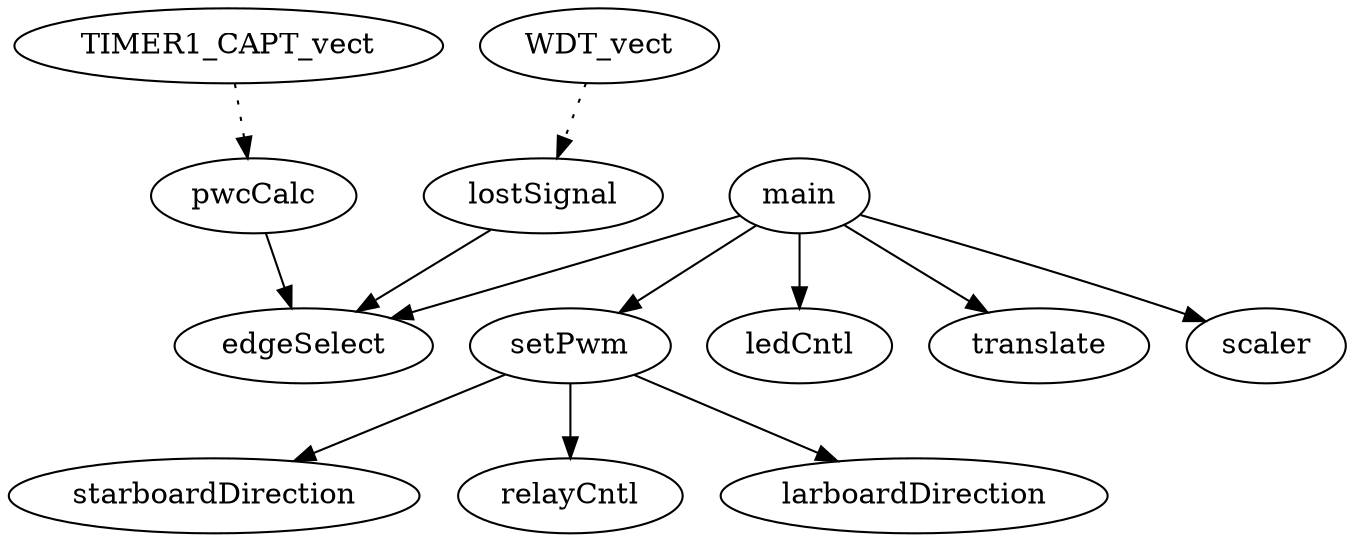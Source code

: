 digraph callgraph {
"setPwm" -> "starboardDirection" [style=solid];
"setPwm" -> "relayCntl" [style=solid];
"setPwm" -> "larboardDirection" [style=solid];
"TIMER1_CAPT_vect" -> "pwcCalc" [style=dotted];
"pwcCalc" -> "edgeSelect" [style=solid];
"main" -> "edgeSelect" [style=solid];
"main" -> "setPwm" [style=solid];
"main" -> "ledCntl" [style=solid];
"main" -> "translate" [style=solid];
"main" -> "scaler" [style=solid];
"WDT_vect" -> "lostSignal" [style=dotted];
"lostSignal" -> "edgeSelect" [style=solid];
}
